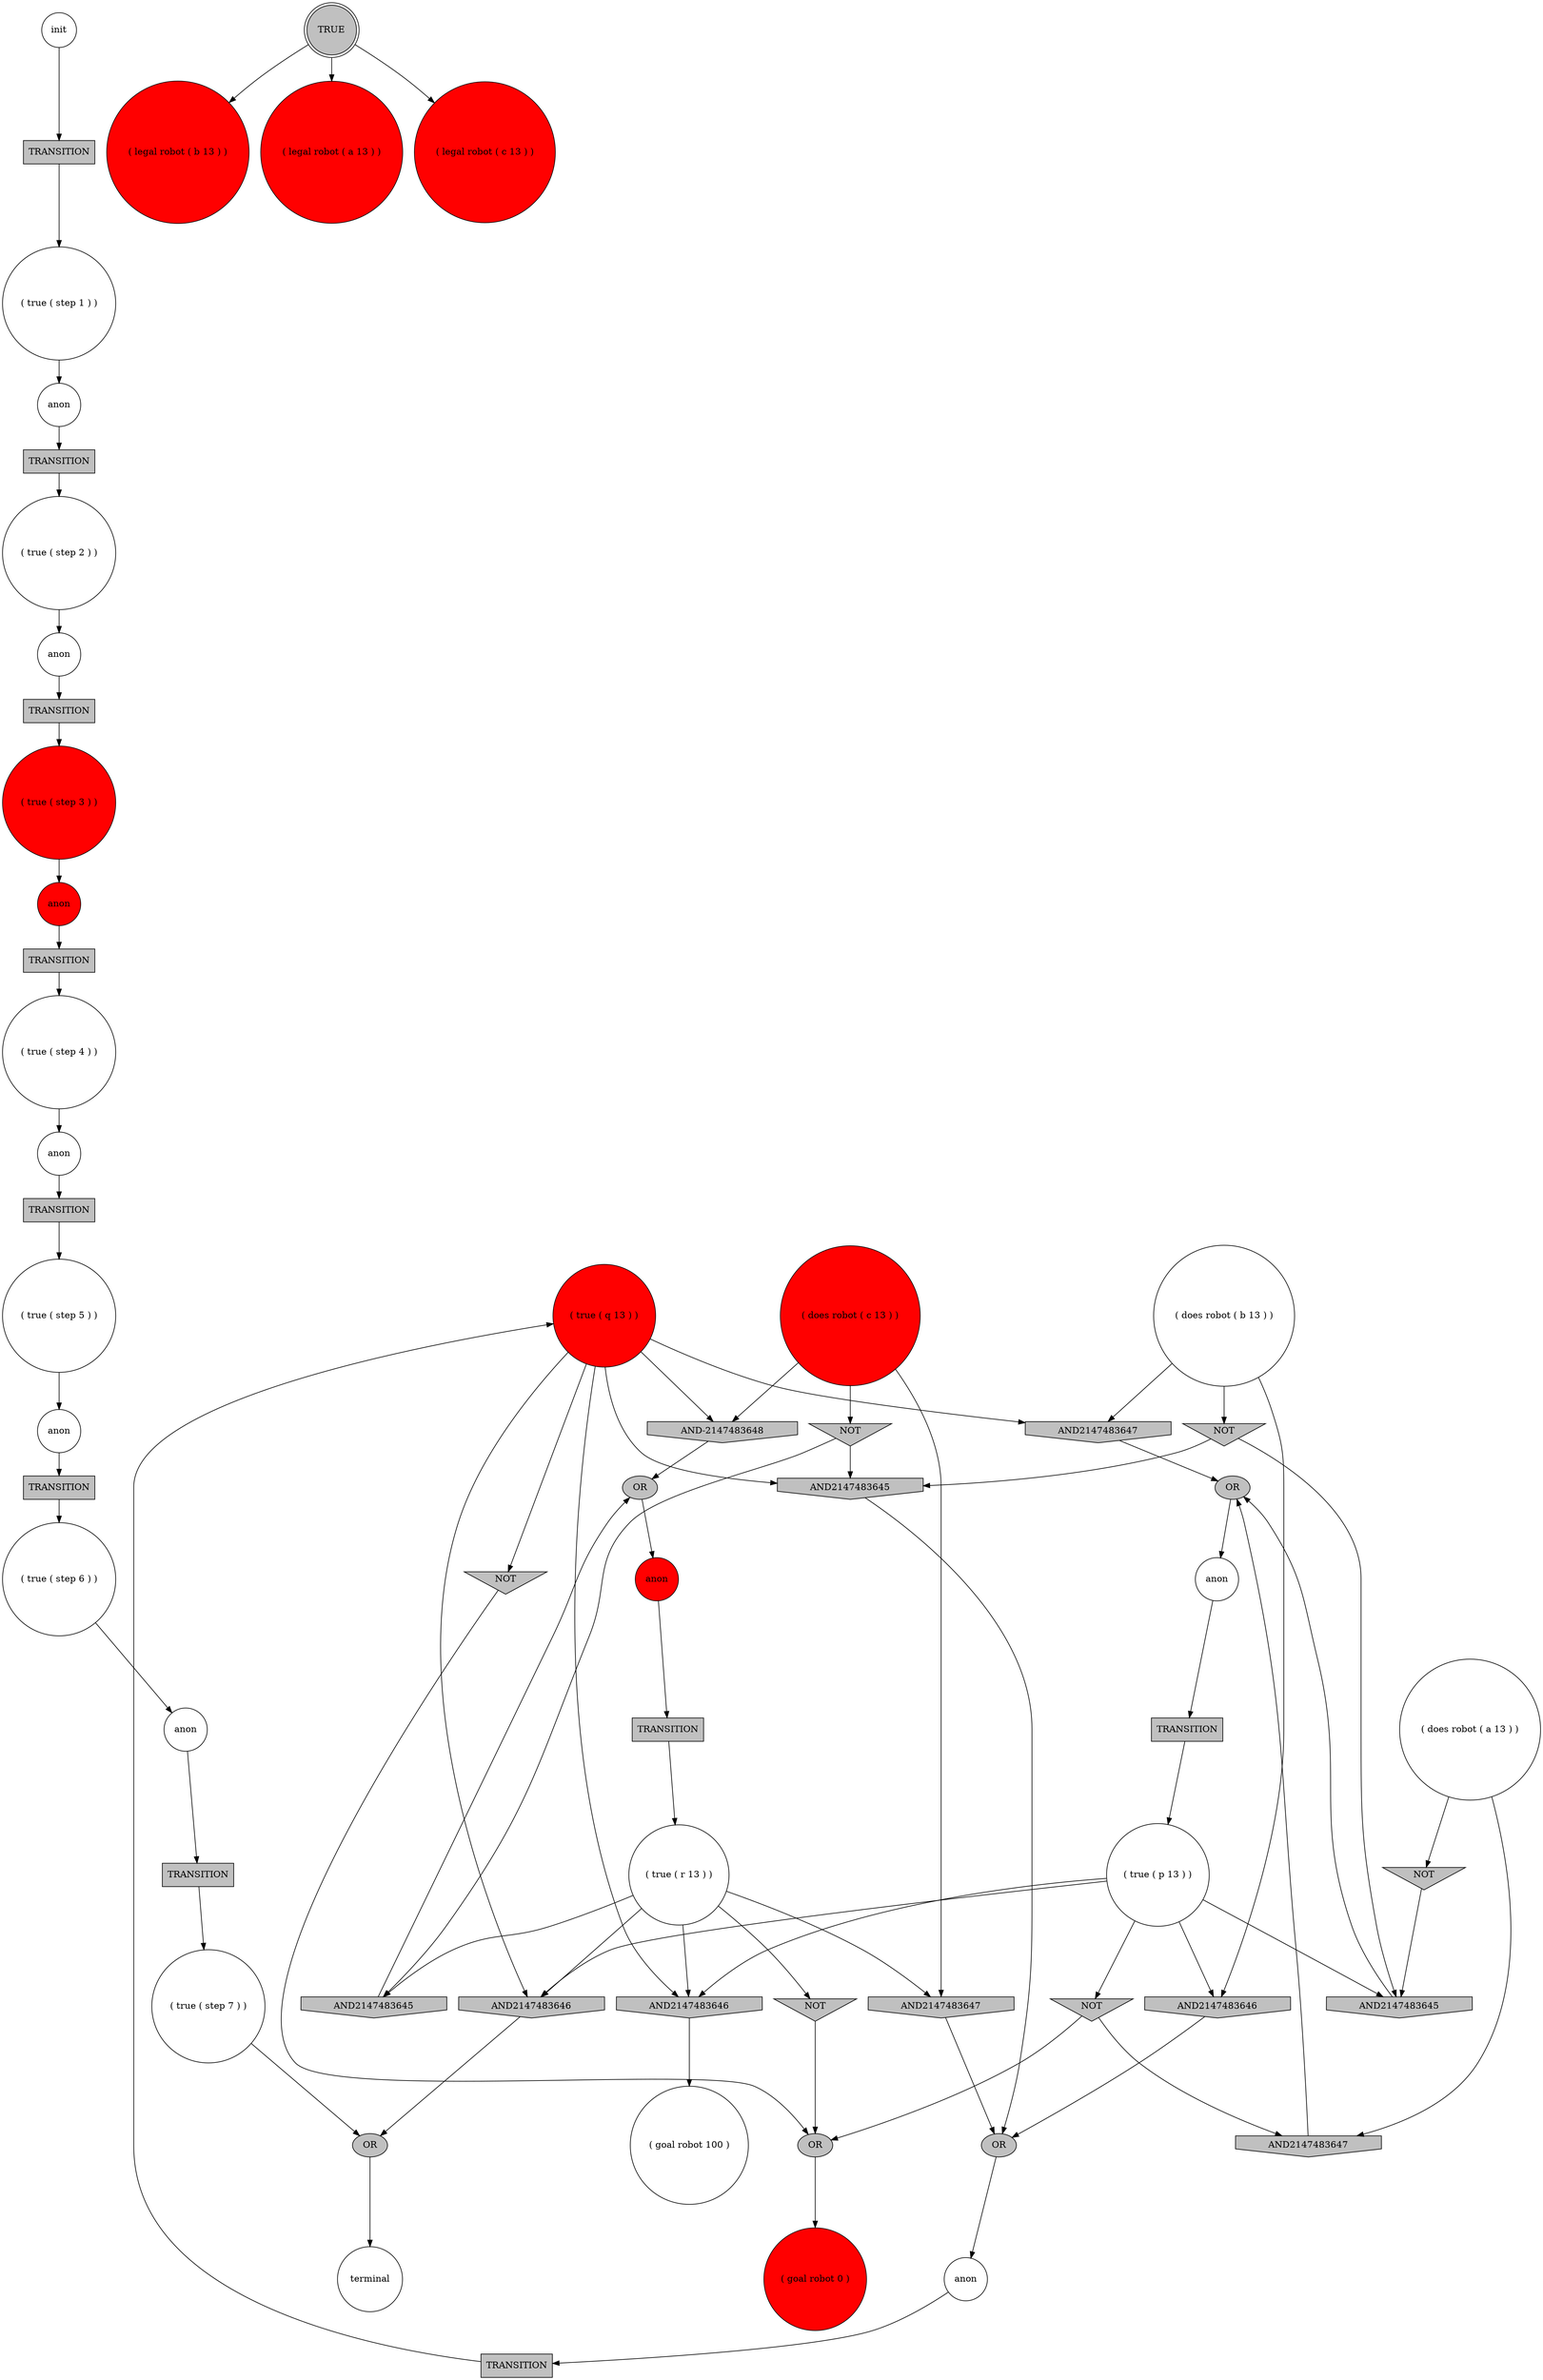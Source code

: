 digraph propNet
{
	"@16816692"[shape=circle, style= filled, fillcolor=red, label="anon"]; "@16816692"->"@44d02a01"; 
	"@79796960"[shape=invtriangle, style= filled, fillcolor=grey, label="NOT"]; "@79796960"->"@77366827"; "@79796960"->"@567aedd3"; 
	"@281bc02f"[shape=circle, style= filled, fillcolor=white, label="( true ( step 5 ) )"]; "@281bc02f"->"@6903a855"; 
	"@2026b861"[shape=circle, style= filled, fillcolor=white, label="terminal"]; 
	"@14fba4ab"[shape=circle, style= filled, fillcolor=red, label="( true ( q 13 ) )"]; "@14fba4ab"->"@1eedff7d"; "@14fba4ab"->"@334ae449"; "@14fba4ab"->"@745917f0"; "@14fba4ab"->"@45a6fcac"; "@14fba4ab"->"@130fad00"; "@14fba4ab"->"@2a687447"; 
	"@5f4e0f29"[shape=box, style= filled, fillcolor=grey, label="TRANSITION"]; "@5f4e0f29"->"@14fba4ab"; 
	"@317e31e1"[shape=circle, style= filled, fillcolor=white, label="( true ( step 6 ) )"]; "@317e31e1"->"@412f9af0"; 
	"@5837908b"[shape=circle, style= filled, fillcolor=white, label="anon"]; "@5837908b"->"@30f57455"; 
	"@24fef42f"[shape=ellipse, style= filled, fillcolor=grey, label="OR"]; "@24fef42f"->"@2026b861"; 
	"@45a6fcac"[shape=invhouse, style= filled, fillcolor=grey, label="AND2147483647"]; "@45a6fcac"->"@34683f5f"; 
	"@4f271610"[shape=circle, style= filled, fillcolor=white, label="anon"]; "@4f271610"->"@87f4aee"; 
	"@6903a855"[shape=circle, style= filled, fillcolor=white, label="anon"]; "@6903a855"->"@42fb9eb6"; 
	"@66ca1793"[shape=circle, style= filled, fillcolor=white, label="( true ( step 2 ) )"]; "@66ca1793"->"@4f271610"; 
	"@31663004"[shape=box, style= filled, fillcolor=grey, label="TRANSITION"]; "@31663004"->"@367ffa40"; 
	"@1eedff7d"[shape=invtriangle, style= filled, fillcolor=grey, label="NOT"]; "@1eedff7d"->"@77366827"; 
	"@58528192"[shape=circle, style= filled, fillcolor=white, label="( goal robot 100 )"]; 
	"@7a7ab38f"[shape=circle, style= filled, fillcolor=red, label="( does robot ( c 13 ) )"]; "@7a7ab38f"->"@61cb9a7b"; "@7a7ab38f"->"@27c9cb73"; "@7a7ab38f"->"@130fad00"; 
	"@5274728"[shape=box, style= filled, fillcolor=grey, label="TRANSITION"]; "@5274728"->"@410aa5ac"; 
	"@60f6bab2"[shape=doublecircle, style= filled, fillcolor=grey, label="TRUE"]; "@60f6bab2"->"@73081e10"; "@60f6bab2"->"@3daaaf05"; "@60f6bab2"->"@4f42197f"; 
	"@2f4d552d"[shape=box, style= filled, fillcolor=grey, label="TRANSITION"]; "@2f4d552d"->"@3a2c60bd"; 
	"@5997d3e0"[shape=invtriangle, style= filled, fillcolor=grey, label="NOT"]; "@5997d3e0"->"@77366827"; 
	"@3a2c60bd"[shape=circle, style= filled, fillcolor=white, label="( true ( step 7 ) )"]; "@3a2c60bd"->"@24fef42f"; 
	"@87f4aee"[shape=box, style= filled, fillcolor=grey, label="TRANSITION"]; "@87f4aee"->"@4de83059"; 
	"@3daaaf05"[shape=circle, style= filled, fillcolor=red, label="( legal robot ( a 13 ) )"]; 
	"@5af5b9f6"[shape=circle, style= filled, fillcolor=white, label="anon"]; "@5af5b9f6"->"@5f4e0f29"; 
	"@1eb79db1"[shape=circle, style= filled, fillcolor=white, label="anon"]; "@1eb79db1"->"@461ec383"; 
	"@34683f5f"[shape=ellipse, style= filled, fillcolor=grey, label="OR"]; "@34683f5f"->"@45d649b3"; 
	"@6f4efc23"[shape=circle, style= filled, fillcolor=white, label="( does robot ( a 13 ) )"]; "@6f4efc23"->"@5bacacda"; "@6f4efc23"->"@567aedd3"; 
	"@34777ff2"[shape=circle, style= filled, fillcolor=red, label="anon"]; "@34777ff2"->"@31663004"; 
	"@745917f0"[shape=invhouse, style= filled, fillcolor=grey, label="AND2147483645"]; "@745917f0"->"@38efc5cf"; 
	"@567aedd3"[shape=invhouse, style= filled, fillcolor=grey, label="AND2147483647"]; "@567aedd3"->"@34683f5f"; 
	"@61cb9a7b"[shape=invtriangle, style= filled, fillcolor=grey, label="NOT"]; "@61cb9a7b"->"@274569f3"; "@61cb9a7b"->"@745917f0"; 
	"@412f9af0"[shape=circle, style= filled, fillcolor=white, label="anon"]; "@412f9af0"->"@2f4d552d"; 
	"@367ffa40"[shape=circle, style= filled, fillcolor=white, label="( true ( r 13 ) )"]; "@367ffa40"->"@334ae449"; "@367ffa40"->"@274569f3"; "@367ffa40"->"@5997d3e0"; "@367ffa40"->"@27c9cb73"; "@367ffa40"->"@2a687447"; 
	"@42fb9eb6"[shape=box, style= filled, fillcolor=grey, label="TRANSITION"]; "@42fb9eb6"->"@317e31e1"; 
	"@45d649b3"[shape=circle, style= filled, fillcolor=white, label="anon"]; "@45d649b3"->"@7c410a6f"; 
	"@30f57455"[shape=box, style= filled, fillcolor=grey, label="TRANSITION"]; "@30f57455"->"@66ca1793"; 
	"@410aa5ac"[shape=circle, style= filled, fillcolor=white, label="( true ( step 1 ) )"]; "@410aa5ac"->"@5837908b"; 
	"@27c9cb73"[shape=invhouse, style= filled, fillcolor=grey, label="AND2147483647"]; "@27c9cb73"->"@38efc5cf"; 
	"@73081e10"[shape=circle, style= filled, fillcolor=red, label="( legal robot ( b 13 ) )"]; 
	"@38efc5cf"[shape=ellipse, style= filled, fillcolor=grey, label="OR"]; "@38efc5cf"->"@5af5b9f6"; 
	"@11b88c8c"[shape=ellipse, style= filled, fillcolor=grey, label="OR"]; "@11b88c8c"->"@34777ff2"; 
	"@32f3c770"[shape=invtriangle, style= filled, fillcolor=grey, label="NOT"]; "@32f3c770"->"@14cd5b49"; "@32f3c770"->"@745917f0"; 
	"@461ec383"[shape=box, style= filled, fillcolor=grey, label="TRANSITION"]; "@461ec383"->"@281bc02f"; 
	"@1059adf2"[shape=circle, style= filled, fillcolor=red, label="( goal robot 0 )"]; 
	"@4de83059"[shape=circle, style= filled, fillcolor=red, label="( true ( step 3 ) )"]; "@4de83059"->"@16816692"; 
	"@58b99567"[shape=circle, style= filled, fillcolor=white, label="( true ( p 13 ) )"]; "@58b99567"->"@334ae449"; "@58b99567"->"@14cd5b49"; "@58b99567"->"@8322655"; "@58b99567"->"@79796960"; "@58b99567"->"@2a687447"; 
	"@130fad00"[shape=invhouse, style= filled, fillcolor=grey, label="AND-2147483648"]; "@130fad00"->"@11b88c8c"; 
	"@5717690a"[shape=circle, style= filled, fillcolor=white, label="init"]; "@5717690a"->"@5274728"; 
	"@7c410a6f"[shape=box, style= filled, fillcolor=grey, label="TRANSITION"]; "@7c410a6f"->"@58b99567"; 
	"@2a687447"[shape=invhouse, style= filled, fillcolor=grey, label="AND2147483646"]; "@2a687447"->"@58528192"; 
	"@4f42197f"[shape=circle, style= filled, fillcolor=red, label="( legal robot ( c 13 ) )"]; 
	"@8322655"[shape=invhouse, style= filled, fillcolor=grey, label="AND2147483646"]; "@8322655"->"@38efc5cf"; 
	"@274569f3"[shape=invhouse, style= filled, fillcolor=grey, label="AND2147483645"]; "@274569f3"->"@11b88c8c"; 
	"@44d02a01"[shape=box, style= filled, fillcolor=grey, label="TRANSITION"]; "@44d02a01"->"@330c7c8c"; 
	"@7dcffb18"[shape=circle, style= filled, fillcolor=white, label="( does robot ( b 13 ) )"]; "@7dcffb18"->"@32f3c770"; "@7dcffb18"->"@8322655"; "@7dcffb18"->"@45a6fcac"; 
	"@334ae449"[shape=invhouse, style= filled, fillcolor=grey, label="AND2147483646"]; "@334ae449"->"@24fef42f"; 
	"@77366827"[shape=ellipse, style= filled, fillcolor=grey, label="OR"]; "@77366827"->"@1059adf2"; 
	"@5bacacda"[shape=invtriangle, style= filled, fillcolor=grey, label="NOT"]; "@5bacacda"->"@14cd5b49"; 
	"@330c7c8c"[shape=circle, style= filled, fillcolor=white, label="( true ( step 4 ) )"]; "@330c7c8c"->"@1eb79db1"; 
	"@14cd5b49"[shape=invhouse, style= filled, fillcolor=grey, label="AND2147483645"]; "@14cd5b49"->"@34683f5f"; 
}